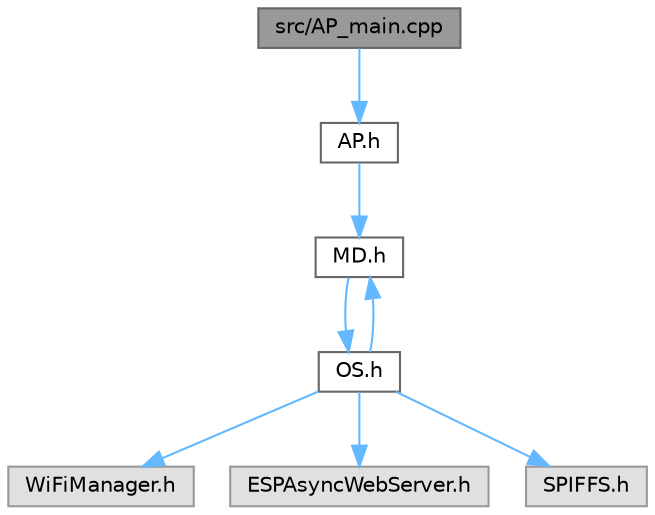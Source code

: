 digraph "src/AP_main.cpp"
{
 // LATEX_PDF_SIZE
  bgcolor="transparent";
  edge [fontname=Helvetica,fontsize=10,labelfontname=Helvetica,labelfontsize=10];
  node [fontname=Helvetica,fontsize=10,shape=box,height=0.2,width=0.4];
  Node1 [id="Node000001",label="src/AP_main.cpp",height=0.2,width=0.4,color="gray40", fillcolor="grey60", style="filled", fontcolor="black",tooltip="Main file for the MD project."];
  Node1 -> Node2 [id="edge1_Node000001_Node000002",color="steelblue1",style="solid",tooltip=" "];
  Node2 [id="Node000002",label="AP.h",height=0.2,width=0.4,color="grey40", fillcolor="white", style="filled",URL="$_a_p_8h.html",tooltip="Header file for the AP project."];
  Node2 -> Node3 [id="edge2_Node000002_Node000003",color="steelblue1",style="solid",tooltip=" "];
  Node3 [id="Node000003",label="MD.h",height=0.2,width=0.4,color="grey40", fillcolor="white", style="filled",URL="$_m_d_8h.html",tooltip="Header file for the MD project."];
  Node3 -> Node4 [id="edge3_Node000003_Node000004",color="steelblue1",style="solid",tooltip=" "];
  Node4 [id="Node000004",label="OS.h",height=0.2,width=0.4,color="grey40", fillcolor="white", style="filled",URL="$_o_s_8h.html",tooltip="Header file for the OS project."];
  Node4 -> Node5 [id="edge4_Node000004_Node000005",color="steelblue1",style="solid",tooltip=" "];
  Node5 [id="Node000005",label="WiFiManager.h",height=0.2,width=0.4,color="grey60", fillcolor="#E0E0E0", style="filled",tooltip=" "];
  Node4 -> Node6 [id="edge5_Node000004_Node000006",color="steelblue1",style="solid",tooltip=" "];
  Node6 [id="Node000006",label="ESPAsyncWebServer.h",height=0.2,width=0.4,color="grey60", fillcolor="#E0E0E0", style="filled",tooltip=" "];
  Node4 -> Node7 [id="edge6_Node000004_Node000007",color="steelblue1",style="solid",tooltip=" "];
  Node7 [id="Node000007",label="SPIFFS.h",height=0.2,width=0.4,color="grey60", fillcolor="#E0E0E0", style="filled",tooltip=" "];
  Node4 -> Node3 [id="edge7_Node000004_Node000003",color="steelblue1",style="solid",tooltip=" "];
}
